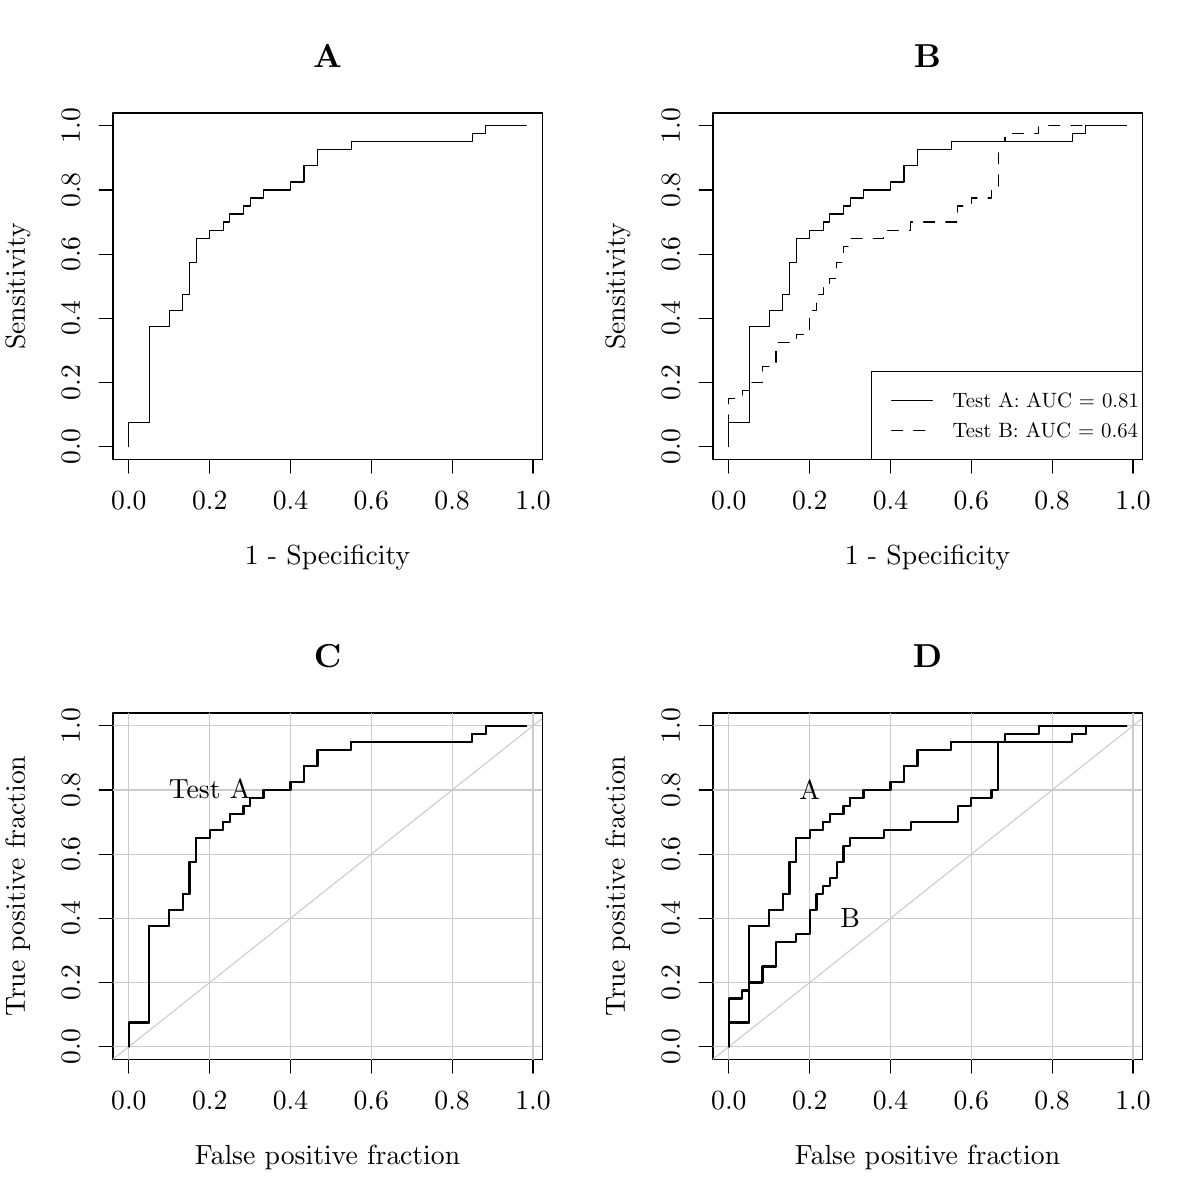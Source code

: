 % Created by tikzDevice version 0.8.1 on 2015-03-13 14:59:22
% !TEX encoding = UTF-8 Unicode
\documentclass[10pt]{article}

\nonstopmode

\usepackage{tikz}

\usepackage[active,tightpage,psfixbb]{preview}

\PreviewEnvironment{pgfpicture}

\setlength\PreviewBorder{0pt}
\begin{document}

\begin{tikzpicture}[x=1pt,y=1pt]
\definecolor{fillColor}{RGB}{255,255,255}
\path[use as bounding box,fill=fillColor,fill opacity=0.00] (0,0) rectangle (433.62,433.62);
\begin{scope}
\path[clip] ( 40.84,267.61) rectangle (195.89,392.78);
\definecolor{drawColor}{RGB}{0,0,0}

\path[draw=drawColor,line width= 0.4pt,line join=round,line cap=round] (190.15,388.15) --
	(187.72,388.15) --
	(187.72,388.15) --
	(185.28,388.15) --
	(185.28,388.15) --
	(182.85,388.15) --
	(182.85,388.15) --
	(180.42,388.15) --
	(180.42,388.15) --
	(177.98,388.15) --
	(177.98,388.15) --
	(175.55,388.15) --
	(175.55,388.15) --
	(175.55,388.15) --
	(175.55,385.25) --
	(173.12,385.25) --
	(173.12,385.25) --
	(170.68,385.25) --
	(170.68,385.25) --
	(170.68,385.25) --
	(170.68,382.35) --
	(168.25,382.35) --
	(168.25,382.35) --
	(165.82,382.35) --
	(165.82,382.35) --
	(163.38,382.35) --
	(163.38,382.35) --
	(160.95,382.35) --
	(160.95,382.35) --
	(158.52,382.35) --
	(158.52,382.35) --
	(156.08,382.35) --
	(156.08,382.35) --
	(153.65,382.35) --
	(153.65,382.35) --
	(151.22,382.35) --
	(151.22,382.35) --
	(148.78,382.35) --
	(148.78,382.35) --
	(146.35,382.35) --
	(146.35,382.35) --
	(143.92,382.35) --
	(143.92,382.35) --
	(141.48,382.35) --
	(141.48,382.35) --
	(139.05,382.35) --
	(139.05,382.35) --
	(136.62,382.35) --
	(136.62,382.35) --
	(134.18,382.35) --
	(134.18,382.35) --
	(131.75,382.35) --
	(131.75,382.35) --
	(129.32,382.35) --
	(129.32,382.35) --
	(126.88,382.35) --
	(126.88,382.35) --
	(126.88,382.35) --
	(126.88,379.45) --
	(124.45,379.45) --
	(124.45,379.45) --
	(122.02,379.45) --
	(122.02,379.45) --
	(119.58,379.45) --
	(119.58,379.45) --
	(117.15,379.45) --
	(117.15,379.45) --
	(114.71,379.45) --
	(114.71,379.45) --
	(114.71,379.45) --
	(114.71,376.56) --
	(114.71,376.56) --
	(114.71,373.66) --
	(112.28,373.66) --
	(112.28,373.66) --
	(109.85,373.66) --
	(109.85,373.66) --
	(109.85,373.66) --
	(109.85,370.76) --
	(109.85,370.76) --
	(109.85,367.86) --
	(107.41,367.86) --
	(107.41,367.86) --
	(104.98,367.86) --
	(104.98,367.86) --
	(104.98,367.86) --
	(104.98,364.97) --
	(102.55,364.97) --
	(102.55,364.97) --
	(100.11,364.97) --
	(100.11,364.97) --
	( 97.68,364.97) --
	( 97.68,364.97) --
	( 95.25,364.97) --
	( 95.25,364.97) --
	( 95.25,364.97) --
	( 95.25,362.07) --
	( 92.81,362.07) --
	( 92.81,362.07) --
	( 90.38,362.07) --
	( 90.38,362.07) --
	( 90.38,362.07) --
	( 90.38,359.17) --
	( 87.95,359.17) --
	( 87.95,359.17) --
	( 87.95,359.17) --
	( 87.95,356.27) --
	( 85.51,356.27) --
	( 85.51,356.27) --
	( 83.08,356.27) --
	( 83.08,356.27) --
	( 83.08,356.27) --
	( 83.08,353.38) --
	( 80.65,353.38) --
	( 80.65,353.38) --
	( 80.65,353.38) --
	( 80.65,350.48) --
	( 78.21,350.48) --
	( 78.21,350.48) --
	( 75.78,350.48) --
	( 75.78,350.48) --
	( 75.78,350.48) --
	( 75.78,347.58) --
	( 73.35,347.58) --
	( 73.35,347.58) --
	( 70.91,347.58) --
	( 70.91,347.58) --
	( 70.91,347.58) --
	( 70.91,344.68) --
	( 70.91,344.68) --
	( 70.91,341.79) --
	( 70.91,341.79) --
	( 70.91,338.89) --
	( 68.48,338.89) --
	( 68.48,338.89) --
	( 68.48,338.89) --
	( 68.48,335.99) --
	( 68.48,335.99) --
	( 68.48,333.09) --
	( 68.48,333.09) --
	( 68.48,330.19) --
	( 68.48,330.19) --
	( 68.48,327.30) --
	( 66.05,327.30) --
	( 66.05,327.30) --
	( 66.05,327.30) --
	( 66.05,324.40) --
	( 66.05,324.40) --
	( 66.05,321.50) --
	( 63.61,321.50) --
	( 63.61,321.50) --
	( 61.18,321.50) --
	( 61.18,321.50) --
	( 61.18,321.50) --
	( 61.18,318.60) --
	( 61.18,318.60) --
	( 61.18,315.71) --
	( 58.75,315.71) --
	( 58.75,315.71) --
	( 56.31,315.71) --
	( 56.31,315.71) --
	( 53.88,315.71) --
	( 53.88,315.71) --
	( 53.88,315.71) --
	( 53.88,312.81) --
	( 53.88,312.81) --
	( 53.88,309.91) --
	( 53.88,309.91) --
	( 53.88,307.01) --
	( 53.88,307.01) --
	( 53.88,304.12) --
	( 53.88,304.12) --
	( 53.88,301.22) --
	( 53.88,301.22) --
	( 53.88,298.32) --
	( 53.88,298.32) --
	( 53.88,295.42) --
	( 53.88,295.42) --
	( 53.88,292.53) --
	( 53.88,292.53) --
	( 53.88,289.63) --
	( 53.88,289.63) --
	( 53.88,286.73) --
	( 53.88,286.73) --
	( 53.88,283.83) --
	( 53.88,283.83) --
	( 53.88,280.94) --
	( 51.45,280.94) --
	( 51.45,280.94) --
	( 49.01,280.94) --
	( 49.01,280.94) --
	( 46.58,280.94) --
	( 46.58,280.94) --
	( 46.58,280.94) --
	( 46.58,278.04) --
	( 46.58,278.04) --
	( 46.58,275.14) --
	( 46.58,275.14) --
	( 46.58,272.24);
\end{scope}
\begin{scope}
\path[clip] (  0.00,  0.00) rectangle (433.62,433.62);
\definecolor{drawColor}{RGB}{0,0,0}

\path[draw=drawColor,line width= 0.4pt,line join=round,line cap=round] ( 46.58,267.61) -- (192.58,267.61);

\path[draw=drawColor,line width= 0.4pt,line join=round,line cap=round] ( 46.58,267.61) -- ( 46.58,262.63);

\path[draw=drawColor,line width= 0.4pt,line join=round,line cap=round] ( 75.78,267.61) -- ( 75.78,262.63);

\path[draw=drawColor,line width= 0.4pt,line join=round,line cap=round] (104.98,267.61) -- (104.98,262.63);

\path[draw=drawColor,line width= 0.4pt,line join=round,line cap=round] (134.18,267.61) -- (134.18,262.63);

\path[draw=drawColor,line width= 0.4pt,line join=round,line cap=round] (163.38,267.61) -- (163.38,262.63);

\path[draw=drawColor,line width= 0.4pt,line join=round,line cap=round] (192.58,267.61) -- (192.58,262.63);

\node[text=drawColor,anchor=base,inner sep=0pt, outer sep=0pt, scale=  1.00] at ( 46.58,249.68) {0.0};

\node[text=drawColor,anchor=base,inner sep=0pt, outer sep=0pt, scale=  1.00] at ( 75.78,249.68) {0.2};

\node[text=drawColor,anchor=base,inner sep=0pt, outer sep=0pt, scale=  1.00] at (104.98,249.68) {0.4};

\node[text=drawColor,anchor=base,inner sep=0pt, outer sep=0pt, scale=  1.00] at (134.18,249.68) {0.6};

\node[text=drawColor,anchor=base,inner sep=0pt, outer sep=0pt, scale=  1.00] at (163.38,249.68) {0.8};

\node[text=drawColor,anchor=base,inner sep=0pt, outer sep=0pt, scale=  1.00] at (192.58,249.68) {1.0};

\path[draw=drawColor,line width= 0.4pt,line join=round,line cap=round] ( 40.84,272.24) -- ( 40.84,388.15);

\path[draw=drawColor,line width= 0.4pt,line join=round,line cap=round] ( 40.84,272.24) -- ( 35.86,272.24);

\path[draw=drawColor,line width= 0.4pt,line join=round,line cap=round] ( 40.84,295.42) -- ( 35.86,295.42);

\path[draw=drawColor,line width= 0.4pt,line join=round,line cap=round] ( 40.84,318.60) -- ( 35.86,318.60);

\path[draw=drawColor,line width= 0.4pt,line join=round,line cap=round] ( 40.84,341.79) -- ( 35.86,341.79);

\path[draw=drawColor,line width= 0.4pt,line join=round,line cap=round] ( 40.84,364.97) -- ( 35.86,364.97);

\path[draw=drawColor,line width= 0.4pt,line join=round,line cap=round] ( 40.84,388.15) -- ( 35.86,388.15);

\node[text=drawColor,rotate= 90.00,anchor=base,inner sep=0pt, outer sep=0pt, scale=  1.00] at ( 28.88,272.24) {0.0};

\node[text=drawColor,rotate= 90.00,anchor=base,inner sep=0pt, outer sep=0pt, scale=  1.00] at ( 28.88,295.42) {0.2};

\node[text=drawColor,rotate= 90.00,anchor=base,inner sep=0pt, outer sep=0pt, scale=  1.00] at ( 28.88,318.60) {0.4};

\node[text=drawColor,rotate= 90.00,anchor=base,inner sep=0pt, outer sep=0pt, scale=  1.00] at ( 28.88,341.79) {0.6};

\node[text=drawColor,rotate= 90.00,anchor=base,inner sep=0pt, outer sep=0pt, scale=  1.00] at ( 28.88,364.97) {0.8};

\node[text=drawColor,rotate= 90.00,anchor=base,inner sep=0pt, outer sep=0pt, scale=  1.00] at ( 28.88,388.15) {1.0};

\path[draw=drawColor,line width= 0.4pt,line join=round,line cap=round] ( 40.84,267.61) --
	(195.89,267.61) --
	(195.89,392.78) --
	( 40.84,392.78) --
	( 40.84,267.61);
\end{scope}
\begin{scope}
\path[clip] (  0.00,216.81) rectangle (216.81,433.62);
\definecolor{drawColor}{RGB}{0,0,0}

\node[text=drawColor,anchor=base,inner sep=0pt, outer sep=0pt, scale=  1.20] at (118.36,409.08) {\bfseries A};

\node[text=drawColor,anchor=base,inner sep=0pt, outer sep=0pt, scale=  1.00] at (118.36,229.76) {1 - Specificity};

\node[text=drawColor,rotate= 90.00,anchor=base,inner sep=0pt, outer sep=0pt, scale=  1.00] at (  8.96,330.19) {Sensitivity};
\end{scope}
\begin{scope}
\path[clip] (257.65,267.61) rectangle (412.70,392.78);
\definecolor{drawColor}{RGB}{0,0,0}

\path[draw=drawColor,line width= 0.4pt,line join=round,line cap=round] (406.96,388.15) --
	(404.53,388.15) --
	(404.53,388.15) --
	(402.09,388.15) --
	(402.09,388.15) --
	(399.66,388.15) --
	(399.66,388.15) --
	(397.23,388.15) --
	(397.23,388.15) --
	(394.79,388.15) --
	(394.79,388.15) --
	(392.36,388.15) --
	(392.36,388.15) --
	(392.36,388.15) --
	(392.36,385.25) --
	(389.93,385.25) --
	(389.93,385.25) --
	(387.49,385.25) --
	(387.49,385.25) --
	(387.49,385.25) --
	(387.49,382.35) --
	(385.06,382.35) --
	(385.06,382.35) --
	(382.63,382.35) --
	(382.63,382.35) --
	(380.19,382.35) --
	(380.19,382.35) --
	(377.76,382.35) --
	(377.76,382.35) --
	(375.33,382.35) --
	(375.33,382.35) --
	(372.89,382.35) --
	(372.89,382.35) --
	(370.46,382.35) --
	(370.46,382.35) --
	(368.03,382.35) --
	(368.03,382.35) --
	(365.59,382.35) --
	(365.59,382.35) --
	(363.16,382.35) --
	(363.16,382.35) --
	(360.73,382.35) --
	(360.73,382.35) --
	(358.29,382.35) --
	(358.29,382.35) --
	(355.86,382.35) --
	(355.86,382.35) --
	(353.43,382.35) --
	(353.43,382.35) --
	(350.99,382.35) --
	(350.99,382.35) --
	(348.56,382.35) --
	(348.56,382.35) --
	(346.13,382.35) --
	(346.13,382.35) --
	(343.69,382.35) --
	(343.69,382.35) --
	(343.69,382.35) --
	(343.69,379.45) --
	(341.26,379.45) --
	(341.26,379.45) --
	(338.83,379.45) --
	(338.83,379.45) --
	(336.39,379.45) --
	(336.39,379.45) --
	(333.96,379.45) --
	(333.96,379.45) --
	(331.52,379.45) --
	(331.52,379.45) --
	(331.52,379.45) --
	(331.52,376.56) --
	(331.52,376.56) --
	(331.52,373.66) --
	(329.09,373.66) --
	(329.09,373.66) --
	(326.66,373.66) --
	(326.66,373.66) --
	(326.66,373.66) --
	(326.66,370.76) --
	(326.66,370.76) --
	(326.66,367.86) --
	(324.22,367.86) --
	(324.22,367.86) --
	(321.79,367.86) --
	(321.79,367.86) --
	(321.79,367.86) --
	(321.79,364.97) --
	(319.36,364.97) --
	(319.36,364.97) --
	(316.92,364.97) --
	(316.92,364.97) --
	(314.49,364.97) --
	(314.49,364.97) --
	(312.06,364.97) --
	(312.06,364.97) --
	(312.06,364.97) --
	(312.06,362.07) --
	(309.62,362.07) --
	(309.62,362.07) --
	(307.19,362.07) --
	(307.19,362.07) --
	(307.19,362.07) --
	(307.19,359.17) --
	(304.76,359.17) --
	(304.76,359.17) --
	(304.76,359.17) --
	(304.76,356.27) --
	(302.32,356.27) --
	(302.32,356.27) --
	(299.89,356.27) --
	(299.89,356.27) --
	(299.89,356.27) --
	(299.89,353.38) --
	(297.46,353.38) --
	(297.46,353.38) --
	(297.46,353.38) --
	(297.46,350.48) --
	(295.02,350.48) --
	(295.02,350.48) --
	(292.59,350.48) --
	(292.59,350.48) --
	(292.59,350.48) --
	(292.59,347.58) --
	(290.16,347.58) --
	(290.16,347.58) --
	(287.72,347.58) --
	(287.72,347.58) --
	(287.72,347.58) --
	(287.72,344.68) --
	(287.72,344.68) --
	(287.72,341.79) --
	(287.72,341.79) --
	(287.72,338.89) --
	(285.29,338.89) --
	(285.29,338.89) --
	(285.29,338.89) --
	(285.29,335.99) --
	(285.29,335.99) --
	(285.29,333.09) --
	(285.29,333.09) --
	(285.29,330.19) --
	(285.29,330.19) --
	(285.29,327.30) --
	(282.86,327.30) --
	(282.86,327.30) --
	(282.86,327.30) --
	(282.86,324.40) --
	(282.86,324.40) --
	(282.86,321.50) --
	(280.42,321.50) --
	(280.42,321.50) --
	(277.99,321.50) --
	(277.99,321.50) --
	(277.99,321.50) --
	(277.99,318.60) --
	(277.99,318.60) --
	(277.99,315.71) --
	(275.56,315.71) --
	(275.56,315.71) --
	(273.12,315.71) --
	(273.12,315.71) --
	(270.69,315.71) --
	(270.69,315.71) --
	(270.69,315.71) --
	(270.69,312.81) --
	(270.69,312.81) --
	(270.69,309.91) --
	(270.69,309.91) --
	(270.69,307.01) --
	(270.69,307.01) --
	(270.69,304.12) --
	(270.69,304.12) --
	(270.69,301.22) --
	(270.69,301.22) --
	(270.69,298.32) --
	(270.69,298.32) --
	(270.69,295.42) --
	(270.69,295.42) --
	(270.69,292.53) --
	(270.69,292.53) --
	(270.69,289.63) --
	(270.69,289.63) --
	(270.69,286.73) --
	(270.69,286.73) --
	(270.69,283.83) --
	(270.69,283.83) --
	(270.69,280.94) --
	(268.26,280.94) --
	(268.26,280.94) --
	(265.82,280.94) --
	(265.82,280.94) --
	(263.39,280.94) --
	(263.39,280.94) --
	(263.39,280.94) --
	(263.39,278.04) --
	(263.39,278.04) --
	(263.39,275.14) --
	(263.39,275.14) --
	(263.39,272.24);
\end{scope}
\begin{scope}
\path[clip] (  0.00,  0.00) rectangle (433.62,433.62);
\definecolor{drawColor}{RGB}{0,0,0}

\path[draw=drawColor,line width= 0.4pt,line join=round,line cap=round] (263.39,267.61) -- (409.39,267.61);

\path[draw=drawColor,line width= 0.4pt,line join=round,line cap=round] (263.39,267.61) -- (263.39,262.63);

\path[draw=drawColor,line width= 0.4pt,line join=round,line cap=round] (292.59,267.61) -- (292.59,262.63);

\path[draw=drawColor,line width= 0.4pt,line join=round,line cap=round] (321.79,267.61) -- (321.79,262.63);

\path[draw=drawColor,line width= 0.4pt,line join=round,line cap=round] (350.99,267.61) -- (350.99,262.63);

\path[draw=drawColor,line width= 0.4pt,line join=round,line cap=round] (380.19,267.61) -- (380.19,262.63);

\path[draw=drawColor,line width= 0.4pt,line join=round,line cap=round] (409.39,267.61) -- (409.39,262.63);

\node[text=drawColor,anchor=base,inner sep=0pt, outer sep=0pt, scale=  1.00] at (263.39,249.68) {0.0};

\node[text=drawColor,anchor=base,inner sep=0pt, outer sep=0pt, scale=  1.00] at (292.59,249.68) {0.2};

\node[text=drawColor,anchor=base,inner sep=0pt, outer sep=0pt, scale=  1.00] at (321.79,249.68) {0.4};

\node[text=drawColor,anchor=base,inner sep=0pt, outer sep=0pt, scale=  1.00] at (350.99,249.68) {0.6};

\node[text=drawColor,anchor=base,inner sep=0pt, outer sep=0pt, scale=  1.00] at (380.19,249.68) {0.8};

\node[text=drawColor,anchor=base,inner sep=0pt, outer sep=0pt, scale=  1.00] at (409.39,249.68) {1.0};

\path[draw=drawColor,line width= 0.4pt,line join=round,line cap=round] (257.65,272.24) -- (257.65,388.15);

\path[draw=drawColor,line width= 0.4pt,line join=round,line cap=round] (257.65,272.24) -- (252.67,272.24);

\path[draw=drawColor,line width= 0.4pt,line join=round,line cap=round] (257.65,295.42) -- (252.67,295.42);

\path[draw=drawColor,line width= 0.4pt,line join=round,line cap=round] (257.65,318.60) -- (252.67,318.60);

\path[draw=drawColor,line width= 0.4pt,line join=round,line cap=round] (257.65,341.79) -- (252.67,341.79);

\path[draw=drawColor,line width= 0.4pt,line join=round,line cap=round] (257.65,364.97) -- (252.67,364.97);

\path[draw=drawColor,line width= 0.4pt,line join=round,line cap=round] (257.65,388.15) -- (252.67,388.15);

\node[text=drawColor,rotate= 90.00,anchor=base,inner sep=0pt, outer sep=0pt, scale=  1.00] at (245.69,272.24) {0.0};

\node[text=drawColor,rotate= 90.00,anchor=base,inner sep=0pt, outer sep=0pt, scale=  1.00] at (245.69,295.42) {0.2};

\node[text=drawColor,rotate= 90.00,anchor=base,inner sep=0pt, outer sep=0pt, scale=  1.00] at (245.69,318.60) {0.4};

\node[text=drawColor,rotate= 90.00,anchor=base,inner sep=0pt, outer sep=0pt, scale=  1.00] at (245.69,341.79) {0.6};

\node[text=drawColor,rotate= 90.00,anchor=base,inner sep=0pt, outer sep=0pt, scale=  1.00] at (245.69,364.97) {0.8};

\node[text=drawColor,rotate= 90.00,anchor=base,inner sep=0pt, outer sep=0pt, scale=  1.00] at (245.69,388.15) {1.0};

\path[draw=drawColor,line width= 0.4pt,line join=round,line cap=round] (257.65,267.61) --
	(412.70,267.61) --
	(412.70,392.78) --
	(257.65,392.78) --
	(257.65,267.61);
\end{scope}
\begin{scope}
\path[clip] (216.81,216.81) rectangle (433.62,433.62);
\definecolor{drawColor}{RGB}{0,0,0}

\node[text=drawColor,anchor=base,inner sep=0pt, outer sep=0pt, scale=  1.20] at (335.17,409.08) {\bfseries B};

\node[text=drawColor,anchor=base,inner sep=0pt, outer sep=0pt, scale=  1.00] at (335.17,229.76) {1 - Specificity};

\node[text=drawColor,rotate= 90.00,anchor=base,inner sep=0pt, outer sep=0pt, scale=  1.00] at (225.77,330.19) {Sensitivity};
\end{scope}
\begin{scope}
\path[clip] (257.65,267.61) rectangle (412.70,392.78);
\definecolor{drawColor}{RGB}{0,0,0}

\path[draw=drawColor,line width= 0.4pt,dash pattern=on 4pt off 4pt ,line join=round,line cap=round] (406.96,388.15) --
	(404.53,388.15) --
	(404.53,388.15) --
	(402.09,388.15) --
	(402.09,388.15) --
	(399.66,388.15) --
	(399.66,388.15) --
	(397.23,388.15) --
	(397.23,388.15) --
	(394.79,388.15) --
	(394.79,388.15) --
	(392.36,388.15) --
	(392.36,388.15) --
	(389.93,388.15) --
	(389.93,388.15) --
	(387.49,388.15) --
	(387.49,388.15) --
	(385.06,388.15) --
	(385.06,388.15) --
	(382.63,388.15) --
	(382.63,388.15) --
	(380.19,388.15) --
	(380.19,388.15) --
	(377.76,388.15) --
	(377.76,388.15) --
	(375.33,388.15) --
	(375.33,388.15) --
	(375.33,388.15) --
	(375.33,385.25) --
	(372.89,385.25) --
	(372.89,385.25) --
	(370.46,385.25) --
	(370.46,385.25) --
	(368.03,385.25) --
	(368.03,385.25) --
	(365.59,385.25) --
	(365.59,385.25) --
	(363.16,385.25) --
	(363.16,385.25) --
	(363.16,385.25) --
	(363.16,382.35) --
	(360.73,382.35) --
	(360.73,382.35) --
	(360.73,382.35) --
	(360.73,379.45) --
	(360.73,379.45) --
	(360.73,376.56) --
	(360.73,376.56) --
	(360.73,373.66) --
	(360.73,373.66) --
	(360.73,370.76) --
	(360.73,370.76) --
	(360.73,367.86) --
	(360.73,367.86) --
	(360.73,364.97) --
	(358.29,364.97) --
	(358.29,364.97) --
	(358.29,364.97) --
	(358.29,362.07) --
	(355.86,362.07) --
	(355.86,362.07) --
	(353.43,362.07) --
	(353.43,362.07) --
	(350.99,362.07) --
	(350.99,362.07) --
	(350.99,362.07) --
	(350.99,359.17) --
	(348.56,359.17) --
	(348.56,359.17) --
	(346.13,359.17) --
	(346.13,359.17) --
	(346.13,359.17) --
	(346.13,356.27) --
	(346.13,356.27) --
	(346.13,353.38) --
	(343.69,353.38) --
	(343.69,353.38) --
	(341.26,353.38) --
	(341.26,353.38) --
	(338.83,353.38) --
	(338.83,353.38) --
	(336.39,353.38) --
	(336.39,353.38) --
	(333.96,353.38) --
	(333.96,353.38) --
	(331.52,353.38) --
	(331.52,353.38) --
	(329.09,353.38) --
	(329.09,353.38) --
	(329.09,353.38) --
	(329.09,350.48) --
	(326.66,350.48) --
	(326.66,350.48) --
	(324.22,350.48) --
	(324.22,350.48) --
	(321.79,350.48) --
	(321.79,350.48) --
	(319.36,350.48) --
	(319.36,350.48) --
	(319.36,350.48) --
	(319.36,347.58) --
	(316.92,347.58) --
	(316.92,347.58) --
	(314.49,347.58) --
	(314.49,347.58) --
	(312.06,347.58) --
	(312.06,347.58) --
	(309.62,347.58) --
	(309.62,347.58) --
	(307.19,347.58) --
	(307.19,347.58) --
	(307.19,347.58) --
	(307.19,344.68) --
	(304.76,344.68) --
	(304.76,344.68) --
	(304.76,344.68) --
	(304.76,341.79) --
	(304.76,341.79) --
	(304.76,338.89) --
	(302.32,338.89) --
	(302.32,338.89) --
	(302.32,338.89) --
	(302.32,335.99) --
	(302.32,335.99) --
	(302.32,333.09) --
	(299.89,333.09) --
	(299.89,333.09) --
	(299.89,333.09) --
	(299.89,330.19) --
	(297.46,330.19) --
	(297.46,330.19) --
	(297.46,330.19) --
	(297.46,327.30) --
	(295.02,327.30) --
	(295.02,327.30) --
	(295.02,327.30) --
	(295.02,324.40) --
	(295.02,324.40) --
	(295.02,321.50) --
	(292.59,321.50) --
	(292.59,321.50) --
	(292.59,321.50) --
	(292.59,318.60) --
	(292.59,318.60) --
	(292.59,315.71) --
	(292.59,315.71) --
	(292.59,312.81) --
	(290.16,312.81) --
	(290.16,312.81) --
	(287.72,312.81) --
	(287.72,312.81) --
	(287.72,312.81) --
	(287.72,309.91) --
	(285.29,309.91) --
	(285.29,309.91) --
	(282.86,309.91) --
	(282.86,309.91) --
	(280.42,309.91) --
	(280.42,309.91) --
	(280.42,309.91) --
	(280.42,307.01) --
	(280.42,307.01) --
	(280.42,304.12) --
	(280.42,304.12) --
	(280.42,301.22) --
	(277.99,301.22) --
	(277.99,301.22) --
	(275.56,301.22) --
	(275.56,301.22) --
	(275.56,301.22) --
	(275.56,298.32) --
	(275.56,298.32) --
	(275.56,295.42) --
	(273.12,295.42) --
	(273.12,295.42) --
	(270.69,295.42) --
	(270.69,295.42) --
	(270.69,295.42) --
	(270.69,292.53) --
	(268.26,292.53) --
	(268.26,292.53) --
	(268.26,292.53) --
	(268.26,289.63) --
	(265.82,289.63) --
	(265.82,289.63) --
	(263.39,289.63) --
	(263.39,289.63) --
	(263.39,289.63) --
	(263.39,286.73) --
	(263.39,286.73) --
	(263.39,283.83) --
	(263.39,283.83) --
	(263.39,280.94) --
	(263.39,280.94) --
	(263.39,278.04) --
	(263.39,278.04) --
	(263.39,275.14) --
	(263.39,275.14) --
	(263.39,272.24);

\path[draw=drawColor,line width= 0.4pt,line join=round,line cap=round] (314.83,299.35) rectangle (412.70,267.61);

\path[draw=drawColor,line width= 0.4pt,line join=round,line cap=round] (322.18,288.77) -- (336.87,288.77);

\path[draw=drawColor,line width= 0.4pt,dash pattern=on 4pt off 4pt ,line join=round,line cap=round] (322.18,278.19) -- (336.87,278.19);

\node[text=drawColor,anchor=base west,inner sep=0pt, outer sep=0pt, scale=  0.75] at (344.22,286.20) {Test A: AUC = 0.81};

\node[text=drawColor,anchor=base west,inner sep=0pt, outer sep=0pt, scale=  0.75] at (344.22,275.62) {Test B: AUC = 0.64};
\end{scope}
\begin{scope}
\path[clip] ( 40.84, 50.80) rectangle (195.89,175.97);
\definecolor{drawColor}{RGB}{0,0,0}

\path[draw=drawColor,line width= 0.8pt,line join=round,line cap=round] (190.15,171.34) --
	(187.72,171.34) --
	(187.72,171.34) --
	(185.28,171.34) --
	(185.28,171.34) --
	(182.85,171.34) --
	(182.85,171.34) --
	(180.42,171.34) --
	(180.42,171.34) --
	(177.98,171.34) --
	(177.98,171.34) --
	(175.55,171.34) --
	(175.55,171.34) --
	(175.55,171.34) --
	(175.55,168.44) --
	(173.12,168.44) --
	(173.12,168.44) --
	(170.68,168.44) --
	(170.68,168.44) --
	(170.68,168.44) --
	(170.68,165.54) --
	(168.25,165.54) --
	(168.25,165.54) --
	(165.82,165.54) --
	(165.82,165.54) --
	(163.38,165.54) --
	(163.38,165.54) --
	(160.95,165.54) --
	(160.95,165.54) --
	(158.52,165.54) --
	(158.52,165.54) --
	(156.08,165.54) --
	(156.08,165.54) --
	(153.65,165.54) --
	(153.65,165.54) --
	(151.22,165.54) --
	(151.22,165.54) --
	(148.78,165.54) --
	(148.78,165.54) --
	(146.35,165.54) --
	(146.35,165.54) --
	(143.92,165.54) --
	(143.92,165.54) --
	(141.48,165.54) --
	(141.48,165.54) --
	(139.05,165.54) --
	(139.05,165.54) --
	(136.62,165.54) --
	(136.62,165.54) --
	(134.18,165.54) --
	(134.18,165.54) --
	(131.75,165.54) --
	(131.75,165.54) --
	(129.32,165.54) --
	(129.32,165.54) --
	(126.88,165.54) --
	(126.88,165.54) --
	(126.88,165.54) --
	(126.88,162.64) --
	(124.45,162.64) --
	(124.45,162.64) --
	(122.02,162.64) --
	(122.02,162.64) --
	(119.58,162.64) --
	(119.58,162.64) --
	(117.15,162.64) --
	(117.15,162.64) --
	(114.71,162.64) --
	(114.71,162.64) --
	(114.71,162.64) --
	(114.71,159.75) --
	(114.71,159.75) --
	(114.71,156.85) --
	(112.28,156.85) --
	(112.28,156.85) --
	(109.85,156.85) --
	(109.85,156.85) --
	(109.85,156.85) --
	(109.85,153.95) --
	(109.85,153.95) --
	(109.85,151.05) --
	(107.41,151.05) --
	(107.41,151.05) --
	(104.98,151.05) --
	(104.98,151.05) --
	(104.98,151.05) --
	(104.98,148.16) --
	(102.55,148.16) --
	(102.55,148.16) --
	(100.11,148.16) --
	(100.11,148.16) --
	( 97.68,148.16) --
	( 97.68,148.16) --
	( 95.25,148.16) --
	( 95.25,148.16) --
	( 95.25,148.16) --
	( 95.25,145.26) --
	( 92.81,145.26) --
	( 92.81,145.26) --
	( 90.38,145.26) --
	( 90.38,145.26) --
	( 90.38,145.26) --
	( 90.38,142.36) --
	( 87.95,142.36) --
	( 87.95,142.36) --
	( 87.95,142.36) --
	( 87.95,139.46) --
	( 85.51,139.46) --
	( 85.51,139.46) --
	( 83.08,139.46) --
	( 83.08,139.46) --
	( 83.08,139.46) --
	( 83.08,136.57) --
	( 80.65,136.57) --
	( 80.65,136.57) --
	( 80.65,136.57) --
	( 80.65,133.67) --
	( 78.21,133.67) --
	( 78.21,133.67) --
	( 75.78,133.67) --
	( 75.78,133.67) --
	( 75.78,133.67) --
	( 75.78,130.77) --
	( 73.35,130.77) --
	( 73.35,130.77) --
	( 70.91,130.77) --
	( 70.91,130.77) --
	( 70.91,130.77) --
	( 70.91,127.87) --
	( 70.91,127.87) --
	( 70.91,124.98) --
	( 70.91,124.98) --
	( 70.91,122.08) --
	( 68.48,122.08) --
	( 68.48,122.08) --
	( 68.48,122.08) --
	( 68.48,119.18) --
	( 68.48,119.18) --
	( 68.48,116.28) --
	( 68.48,116.28) --
	( 68.48,113.38) --
	( 68.48,113.38) --
	( 68.48,110.49) --
	( 66.05,110.49) --
	( 66.05,110.49) --
	( 66.05,110.49) --
	( 66.05,107.59) --
	( 66.05,107.59) --
	( 66.05,104.69) --
	( 63.61,104.69) --
	( 63.61,104.69) --
	( 61.18,104.69) --
	( 61.18,104.69) --
	( 61.18,104.69) --
	( 61.18,101.79) --
	( 61.18,101.79) --
	( 61.18, 98.90) --
	( 58.75, 98.90) --
	( 58.75, 98.90) --
	( 56.31, 98.90) --
	( 56.31, 98.90) --
	( 53.88, 98.90) --
	( 53.88, 98.90) --
	( 53.88, 98.90) --
	( 53.88, 96.00) --
	( 53.88, 96.00) --
	( 53.88, 93.10) --
	( 53.88, 93.10) --
	( 53.88, 90.20) --
	( 53.88, 90.20) --
	( 53.88, 87.31) --
	( 53.88, 87.31) --
	( 53.88, 84.41) --
	( 53.88, 84.41) --
	( 53.88, 81.51) --
	( 53.88, 81.51) --
	( 53.88, 78.61) --
	( 53.88, 78.61) --
	( 53.88, 75.72) --
	( 53.88, 75.72) --
	( 53.88, 72.82) --
	( 53.88, 72.82) --
	( 53.88, 69.92) --
	( 53.88, 69.92) --
	( 53.88, 67.02) --
	( 53.88, 67.02) --
	( 53.88, 64.13) --
	( 51.45, 64.13) --
	( 51.45, 64.13) --
	( 49.01, 64.13) --
	( 49.01, 64.13) --
	( 46.58, 64.13) --
	( 46.58, 64.13) --
	( 46.58, 64.13) --
	( 46.58, 61.23) --
	( 46.58, 61.23) --
	( 46.58, 58.33) --
	( 46.58, 58.33) --
	( 46.58, 55.43);
\end{scope}
\begin{scope}
\path[clip] (  0.00,  0.00) rectangle (433.62,433.62);
\definecolor{drawColor}{RGB}{0,0,0}

\path[draw=drawColor,line width= 0.4pt,line join=round,line cap=round] ( 46.58, 50.80) -- (192.58, 50.80);

\path[draw=drawColor,line width= 0.4pt,line join=round,line cap=round] ( 46.58, 50.80) -- ( 46.58, 45.82);

\path[draw=drawColor,line width= 0.4pt,line join=round,line cap=round] ( 75.78, 50.80) -- ( 75.78, 45.82);

\path[draw=drawColor,line width= 0.4pt,line join=round,line cap=round] (104.98, 50.80) -- (104.98, 45.82);

\path[draw=drawColor,line width= 0.4pt,line join=round,line cap=round] (134.18, 50.80) -- (134.18, 45.82);

\path[draw=drawColor,line width= 0.4pt,line join=round,line cap=round] (163.38, 50.80) -- (163.38, 45.82);

\path[draw=drawColor,line width= 0.4pt,line join=round,line cap=round] (192.58, 50.80) -- (192.58, 45.82);

\node[text=drawColor,anchor=base,inner sep=0pt, outer sep=0pt, scale=  1.00] at ( 46.58, 32.87) {0.0};

\node[text=drawColor,anchor=base,inner sep=0pt, outer sep=0pt, scale=  1.00] at ( 75.78, 32.87) {0.2};

\node[text=drawColor,anchor=base,inner sep=0pt, outer sep=0pt, scale=  1.00] at (104.98, 32.87) {0.4};

\node[text=drawColor,anchor=base,inner sep=0pt, outer sep=0pt, scale=  1.00] at (134.18, 32.87) {0.6};

\node[text=drawColor,anchor=base,inner sep=0pt, outer sep=0pt, scale=  1.00] at (163.38, 32.87) {0.8};

\node[text=drawColor,anchor=base,inner sep=0pt, outer sep=0pt, scale=  1.00] at (192.58, 32.87) {1.0};

\path[draw=drawColor,line width= 0.4pt,line join=round,line cap=round] ( 40.84, 55.43) -- ( 40.84,171.34);

\path[draw=drawColor,line width= 0.4pt,line join=round,line cap=round] ( 40.84, 55.43) -- ( 35.86, 55.43);

\path[draw=drawColor,line width= 0.4pt,line join=round,line cap=round] ( 40.84, 78.61) -- ( 35.86, 78.61);

\path[draw=drawColor,line width= 0.4pt,line join=round,line cap=round] ( 40.84,101.79) -- ( 35.86,101.79);

\path[draw=drawColor,line width= 0.4pt,line join=round,line cap=round] ( 40.84,124.98) -- ( 35.86,124.98);

\path[draw=drawColor,line width= 0.4pt,line join=round,line cap=round] ( 40.84,148.16) -- ( 35.86,148.16);

\path[draw=drawColor,line width= 0.4pt,line join=round,line cap=round] ( 40.84,171.34) -- ( 35.86,171.34);

\node[text=drawColor,rotate= 90.00,anchor=base,inner sep=0pt, outer sep=0pt, scale=  1.00] at ( 28.88, 55.43) {0.0};

\node[text=drawColor,rotate= 90.00,anchor=base,inner sep=0pt, outer sep=0pt, scale=  1.00] at ( 28.88, 78.61) {0.2};

\node[text=drawColor,rotate= 90.00,anchor=base,inner sep=0pt, outer sep=0pt, scale=  1.00] at ( 28.88,101.79) {0.4};

\node[text=drawColor,rotate= 90.00,anchor=base,inner sep=0pt, outer sep=0pt, scale=  1.00] at ( 28.88,124.98) {0.6};

\node[text=drawColor,rotate= 90.00,anchor=base,inner sep=0pt, outer sep=0pt, scale=  1.00] at ( 28.88,148.16) {0.8};

\node[text=drawColor,rotate= 90.00,anchor=base,inner sep=0pt, outer sep=0pt, scale=  1.00] at ( 28.88,171.34) {1.0};

\path[draw=drawColor,line width= 0.4pt,line join=round,line cap=round] ( 40.84, 50.80) --
	(195.89, 50.80) --
	(195.89,175.97) --
	( 40.84,175.97) --
	( 40.84, 50.80);
\end{scope}
\begin{scope}
\path[clip] (  0.00,  0.00) rectangle (216.81,216.81);
\definecolor{drawColor}{RGB}{0,0,0}

\node[text=drawColor,anchor=base,inner sep=0pt, outer sep=0pt, scale=  1.20] at (118.36,192.27) {\bfseries C};

\node[text=drawColor,anchor=base,inner sep=0pt, outer sep=0pt, scale=  1.00] at (118.36, 12.95) {False positive fraction};

\node[text=drawColor,rotate= 90.00,anchor=base,inner sep=0pt, outer sep=0pt, scale=  1.00] at (  8.96,113.38) {True positive fraction};
\end{scope}
\begin{scope}
\path[clip] ( 40.84, 50.80) rectangle (195.89,175.97);
\definecolor{drawColor}{gray}{0.80}

\path[draw=drawColor,line width= 0.4pt,line join=round,line cap=round] ( 46.58, 50.80) -- ( 46.58,175.97);

\path[draw=drawColor,line width= 0.4pt,line join=round,line cap=round] ( 75.78, 50.80) -- ( 75.78,175.97);

\path[draw=drawColor,line width= 0.4pt,line join=round,line cap=round] (104.98, 50.80) -- (104.98,175.97);

\path[draw=drawColor,line width= 0.4pt,line join=round,line cap=round] (134.18, 50.80) -- (134.18,175.97);

\path[draw=drawColor,line width= 0.4pt,line join=round,line cap=round] (163.38, 50.80) -- (163.38,175.97);

\path[draw=drawColor,line width= 0.4pt,line join=round,line cap=round] (192.58, 50.80) -- (192.58,175.97);

\path[draw=drawColor,line width= 0.4pt,line join=round,line cap=round] ( 40.84, 55.43) -- (195.89, 55.43);

\path[draw=drawColor,line width= 0.4pt,line join=round,line cap=round] ( 40.84, 78.61) -- (195.89, 78.61);

\path[draw=drawColor,line width= 0.4pt,line join=round,line cap=round] ( 40.84,101.79) -- (195.89,101.79);

\path[draw=drawColor,line width= 0.4pt,line join=round,line cap=round] ( 40.84,124.98) -- (195.89,124.98);

\path[draw=drawColor,line width= 0.4pt,line join=round,line cap=round] ( 40.84,148.16) -- (195.89,148.16);

\path[draw=drawColor,line width= 0.4pt,line join=round,line cap=round] ( 40.84,171.34) -- (195.89,171.34);

\path[draw=drawColor,line width= 0.4pt,line join=round,line cap=round] ( 40.84, 50.87) -- (195.89,173.96);
\definecolor{drawColor}{RGB}{0,0,0}

\path[draw=drawColor,line width= 0.8pt,line join=round,line cap=round] (190.15,171.34) --
	(187.72,171.34) --
	(187.72,171.34) --
	(185.28,171.34) --
	(185.28,171.34) --
	(182.85,171.34) --
	(182.85,171.34) --
	(180.42,171.34) --
	(180.42,171.34) --
	(177.98,171.34) --
	(177.98,171.34) --
	(175.55,171.34) --
	(175.55,171.34) --
	(175.55,171.34) --
	(175.55,168.44) --
	(173.12,168.44) --
	(173.12,168.44) --
	(170.68,168.44) --
	(170.68,168.44) --
	(170.68,168.44) --
	(170.68,165.54) --
	(168.25,165.54) --
	(168.25,165.54) --
	(165.82,165.54) --
	(165.82,165.54) --
	(163.38,165.54) --
	(163.38,165.54) --
	(160.95,165.54) --
	(160.95,165.54) --
	(158.52,165.54) --
	(158.52,165.54) --
	(156.08,165.54) --
	(156.08,165.54) --
	(153.65,165.54) --
	(153.65,165.54) --
	(151.22,165.54) --
	(151.22,165.54) --
	(148.78,165.54) --
	(148.78,165.54) --
	(146.35,165.54) --
	(146.35,165.54) --
	(143.92,165.54) --
	(143.92,165.54) --
	(141.48,165.54) --
	(141.48,165.54) --
	(139.05,165.54) --
	(139.05,165.54) --
	(136.62,165.54) --
	(136.62,165.54) --
	(134.18,165.54) --
	(134.18,165.54) --
	(131.75,165.54) --
	(131.75,165.54) --
	(129.32,165.54) --
	(129.32,165.54) --
	(126.88,165.54) --
	(126.88,165.54) --
	(126.88,165.54) --
	(126.88,162.64) --
	(124.45,162.64) --
	(124.45,162.64) --
	(122.02,162.64) --
	(122.02,162.64) --
	(119.58,162.64) --
	(119.58,162.64) --
	(117.15,162.64) --
	(117.15,162.64) --
	(114.71,162.64) --
	(114.71,162.64) --
	(114.71,162.64) --
	(114.71,159.75) --
	(114.71,159.75) --
	(114.71,156.85) --
	(112.28,156.85) --
	(112.28,156.85) --
	(109.85,156.85) --
	(109.85,156.85) --
	(109.85,156.85) --
	(109.85,153.95) --
	(109.85,153.95) --
	(109.85,151.05) --
	(107.41,151.05) --
	(107.41,151.05) --
	(104.98,151.05) --
	(104.98,151.05) --
	(104.98,151.05) --
	(104.98,148.16) --
	(102.55,148.16) --
	(102.55,148.16) --
	(100.11,148.16) --
	(100.11,148.16) --
	( 97.68,148.16) --
	( 97.68,148.16) --
	( 95.25,148.16) --
	( 95.25,148.16) --
	( 95.25,148.16) --
	( 95.25,145.26) --
	( 92.81,145.26) --
	( 92.81,145.26) --
	( 90.38,145.26) --
	( 90.38,145.26) --
	( 90.38,145.26) --
	( 90.38,142.36) --
	( 87.95,142.36) --
	( 87.95,142.36) --
	( 87.95,142.36) --
	( 87.95,139.46) --
	( 85.51,139.46) --
	( 85.51,139.46) --
	( 83.08,139.46) --
	( 83.08,139.46) --
	( 83.08,139.46) --
	( 83.08,136.57) --
	( 80.65,136.57) --
	( 80.65,136.57) --
	( 80.65,136.57) --
	( 80.65,133.67) --
	( 78.21,133.67) --
	( 78.21,133.67) --
	( 75.78,133.67) --
	( 75.78,133.67) --
	( 75.78,133.67) --
	( 75.78,130.77) --
	( 73.35,130.77) --
	( 73.35,130.77) --
	( 70.91,130.77) --
	( 70.91,130.77) --
	( 70.91,130.77) --
	( 70.91,127.87) --
	( 70.91,127.87) --
	( 70.91,124.98) --
	( 70.91,124.98) --
	( 70.91,122.08) --
	( 68.48,122.08) --
	( 68.48,122.08) --
	( 68.48,122.08) --
	( 68.48,119.18) --
	( 68.48,119.18) --
	( 68.48,116.28) --
	( 68.48,116.28) --
	( 68.48,113.38) --
	( 68.48,113.38) --
	( 68.48,110.49) --
	( 66.05,110.49) --
	( 66.05,110.49) --
	( 66.05,110.49) --
	( 66.05,107.59) --
	( 66.05,107.59) --
	( 66.05,104.69) --
	( 63.61,104.69) --
	( 63.61,104.69) --
	( 61.18,104.69) --
	( 61.18,104.69) --
	( 61.18,104.69) --
	( 61.18,101.79) --
	( 61.18,101.79) --
	( 61.18, 98.90) --
	( 58.75, 98.90) --
	( 58.75, 98.90) --
	( 56.31, 98.90) --
	( 56.31, 98.90) --
	( 53.88, 98.90) --
	( 53.88, 98.90) --
	( 53.88, 98.90) --
	( 53.88, 96.00) --
	( 53.88, 96.00) --
	( 53.88, 93.10) --
	( 53.88, 93.10) --
	( 53.88, 90.20) --
	( 53.88, 90.20) --
	( 53.88, 87.31) --
	( 53.88, 87.31) --
	( 53.88, 84.41) --
	( 53.88, 84.41) --
	( 53.88, 81.51) --
	( 53.88, 81.51) --
	( 53.88, 78.61) --
	( 53.88, 78.61) --
	( 53.88, 75.72) --
	( 53.88, 75.72) --
	( 53.88, 72.82) --
	( 53.88, 72.82) --
	( 53.88, 69.92) --
	( 53.88, 69.92) --
	( 53.88, 67.02) --
	( 53.88, 67.02) --
	( 53.88, 64.13) --
	( 51.45, 64.13) --
	( 51.45, 64.13) --
	( 49.01, 64.13) --
	( 49.01, 64.13) --
	( 46.58, 64.13) --
	( 46.58, 64.13) --
	( 46.58, 64.13) --
	( 46.58, 61.23) --
	( 46.58, 61.23) --
	( 46.58, 58.33) --
	( 46.58, 58.33) --
	( 46.58, 55.43);

\node[text=drawColor,anchor=base,inner sep=0pt, outer sep=0pt, scale=  1.00] at ( 75.78,145.21) {Test A};
\end{scope}
\begin{scope}
\path[clip] (257.65, 50.80) rectangle (412.70,175.97);
\definecolor{drawColor}{RGB}{0,0,0}

\path[draw=drawColor,line width= 0.8pt,line join=round,line cap=round] (406.96,171.34) --
	(404.53,171.34) --
	(404.53,171.34) --
	(402.09,171.34) --
	(402.09,171.34) --
	(399.66,171.34) --
	(399.66,171.34) --
	(397.23,171.34) --
	(397.23,171.34) --
	(394.79,171.34) --
	(394.79,171.34) --
	(392.36,171.34) --
	(392.36,171.34) --
	(392.36,171.34) --
	(392.36,168.44) --
	(389.93,168.44) --
	(389.93,168.44) --
	(387.49,168.44) --
	(387.49,168.44) --
	(387.49,168.44) --
	(387.49,165.54) --
	(385.06,165.54) --
	(385.06,165.54) --
	(382.63,165.54) --
	(382.63,165.54) --
	(380.19,165.54) --
	(380.19,165.54) --
	(377.76,165.54) --
	(377.76,165.54) --
	(375.33,165.54) --
	(375.33,165.54) --
	(372.89,165.54) --
	(372.89,165.54) --
	(370.46,165.54) --
	(370.46,165.54) --
	(368.03,165.54) --
	(368.03,165.54) --
	(365.59,165.54) --
	(365.59,165.54) --
	(363.16,165.54) --
	(363.16,165.54) --
	(360.73,165.54) --
	(360.73,165.54) --
	(358.29,165.54) --
	(358.29,165.54) --
	(355.86,165.54) --
	(355.86,165.54) --
	(353.43,165.54) --
	(353.43,165.54) --
	(350.99,165.54) --
	(350.99,165.54) --
	(348.56,165.54) --
	(348.56,165.54) --
	(346.13,165.54) --
	(346.13,165.54) --
	(343.69,165.54) --
	(343.69,165.54) --
	(343.69,165.54) --
	(343.69,162.64) --
	(341.26,162.64) --
	(341.26,162.64) --
	(338.83,162.64) --
	(338.83,162.64) --
	(336.39,162.64) --
	(336.39,162.64) --
	(333.96,162.64) --
	(333.96,162.64) --
	(331.52,162.64) --
	(331.52,162.64) --
	(331.52,162.64) --
	(331.52,159.75) --
	(331.52,159.75) --
	(331.52,156.85) --
	(329.09,156.85) --
	(329.09,156.85) --
	(326.66,156.85) --
	(326.66,156.85) --
	(326.66,156.85) --
	(326.66,153.95) --
	(326.66,153.95) --
	(326.66,151.05) --
	(324.22,151.05) --
	(324.22,151.05) --
	(321.79,151.05) --
	(321.79,151.05) --
	(321.79,151.05) --
	(321.79,148.16) --
	(319.36,148.16) --
	(319.36,148.16) --
	(316.92,148.16) --
	(316.92,148.16) --
	(314.49,148.16) --
	(314.49,148.16) --
	(312.06,148.16) --
	(312.06,148.16) --
	(312.06,148.16) --
	(312.06,145.26) --
	(309.62,145.26) --
	(309.62,145.26) --
	(307.19,145.26) --
	(307.19,145.26) --
	(307.19,145.26) --
	(307.19,142.36) --
	(304.76,142.36) --
	(304.76,142.36) --
	(304.76,142.36) --
	(304.76,139.46) --
	(302.32,139.46) --
	(302.32,139.46) --
	(299.89,139.46) --
	(299.89,139.46) --
	(299.89,139.46) --
	(299.89,136.57) --
	(297.46,136.57) --
	(297.46,136.57) --
	(297.46,136.57) --
	(297.46,133.67) --
	(295.02,133.67) --
	(295.02,133.67) --
	(292.59,133.67) --
	(292.59,133.67) --
	(292.59,133.67) --
	(292.59,130.77) --
	(290.16,130.77) --
	(290.16,130.77) --
	(287.72,130.77) --
	(287.72,130.77) --
	(287.72,130.77) --
	(287.72,127.87) --
	(287.72,127.87) --
	(287.72,124.98) --
	(287.72,124.98) --
	(287.72,122.08) --
	(285.29,122.08) --
	(285.29,122.08) --
	(285.29,122.08) --
	(285.29,119.18) --
	(285.29,119.18) --
	(285.29,116.28) --
	(285.29,116.28) --
	(285.29,113.38) --
	(285.29,113.38) --
	(285.29,110.49) --
	(282.86,110.49) --
	(282.86,110.49) --
	(282.86,110.49) --
	(282.86,107.59) --
	(282.86,107.59) --
	(282.86,104.69) --
	(280.42,104.69) --
	(280.42,104.69) --
	(277.99,104.69) --
	(277.99,104.69) --
	(277.99,104.69) --
	(277.99,101.79) --
	(277.99,101.79) --
	(277.99, 98.90) --
	(275.56, 98.90) --
	(275.56, 98.90) --
	(273.12, 98.90) --
	(273.12, 98.90) --
	(270.69, 98.90) --
	(270.69, 98.90) --
	(270.69, 98.90) --
	(270.69, 96.00) --
	(270.69, 96.00) --
	(270.69, 93.10) --
	(270.69, 93.10) --
	(270.69, 90.20) --
	(270.69, 90.20) --
	(270.69, 87.31) --
	(270.69, 87.31) --
	(270.69, 84.41) --
	(270.69, 84.41) --
	(270.69, 81.51) --
	(270.69, 81.51) --
	(270.69, 78.61) --
	(270.69, 78.61) --
	(270.69, 75.72) --
	(270.69, 75.72) --
	(270.69, 72.82) --
	(270.69, 72.82) --
	(270.69, 69.92) --
	(270.69, 69.92) --
	(270.69, 67.02) --
	(270.69, 67.02) --
	(270.69, 64.13) --
	(268.26, 64.13) --
	(268.26, 64.13) --
	(265.82, 64.13) --
	(265.82, 64.13) --
	(263.39, 64.13) --
	(263.39, 64.13) --
	(263.39, 64.13) --
	(263.39, 61.23) --
	(263.39, 61.23) --
	(263.39, 58.33) --
	(263.39, 58.33) --
	(263.39, 55.43);
\end{scope}
\begin{scope}
\path[clip] (  0.00,  0.00) rectangle (433.62,433.62);
\definecolor{drawColor}{RGB}{0,0,0}

\path[draw=drawColor,line width= 0.4pt,line join=round,line cap=round] (263.39, 50.80) -- (409.39, 50.80);

\path[draw=drawColor,line width= 0.4pt,line join=round,line cap=round] (263.39, 50.80) -- (263.39, 45.82);

\path[draw=drawColor,line width= 0.4pt,line join=round,line cap=round] (292.59, 50.80) -- (292.59, 45.82);

\path[draw=drawColor,line width= 0.4pt,line join=round,line cap=round] (321.79, 50.80) -- (321.79, 45.82);

\path[draw=drawColor,line width= 0.4pt,line join=round,line cap=round] (350.99, 50.80) -- (350.99, 45.82);

\path[draw=drawColor,line width= 0.4pt,line join=round,line cap=round] (380.19, 50.80) -- (380.19, 45.82);

\path[draw=drawColor,line width= 0.4pt,line join=round,line cap=round] (409.39, 50.80) -- (409.39, 45.82);

\node[text=drawColor,anchor=base,inner sep=0pt, outer sep=0pt, scale=  1.00] at (263.39, 32.87) {0.0};

\node[text=drawColor,anchor=base,inner sep=0pt, outer sep=0pt, scale=  1.00] at (292.59, 32.87) {0.2};

\node[text=drawColor,anchor=base,inner sep=0pt, outer sep=0pt, scale=  1.00] at (321.79, 32.87) {0.4};

\node[text=drawColor,anchor=base,inner sep=0pt, outer sep=0pt, scale=  1.00] at (350.99, 32.87) {0.6};

\node[text=drawColor,anchor=base,inner sep=0pt, outer sep=0pt, scale=  1.00] at (380.19, 32.87) {0.8};

\node[text=drawColor,anchor=base,inner sep=0pt, outer sep=0pt, scale=  1.00] at (409.39, 32.87) {1.0};

\path[draw=drawColor,line width= 0.4pt,line join=round,line cap=round] (257.65, 55.43) -- (257.65,171.34);

\path[draw=drawColor,line width= 0.4pt,line join=round,line cap=round] (257.65, 55.43) -- (252.67, 55.43);

\path[draw=drawColor,line width= 0.4pt,line join=round,line cap=round] (257.65, 78.61) -- (252.67, 78.61);

\path[draw=drawColor,line width= 0.4pt,line join=round,line cap=round] (257.65,101.79) -- (252.67,101.79);

\path[draw=drawColor,line width= 0.4pt,line join=round,line cap=round] (257.65,124.98) -- (252.67,124.98);

\path[draw=drawColor,line width= 0.4pt,line join=round,line cap=round] (257.65,148.16) -- (252.67,148.16);

\path[draw=drawColor,line width= 0.4pt,line join=round,line cap=round] (257.65,171.34) -- (252.67,171.34);

\node[text=drawColor,rotate= 90.00,anchor=base,inner sep=0pt, outer sep=0pt, scale=  1.00] at (245.69, 55.43) {0.0};

\node[text=drawColor,rotate= 90.00,anchor=base,inner sep=0pt, outer sep=0pt, scale=  1.00] at (245.69, 78.61) {0.2};

\node[text=drawColor,rotate= 90.00,anchor=base,inner sep=0pt, outer sep=0pt, scale=  1.00] at (245.69,101.79) {0.4};

\node[text=drawColor,rotate= 90.00,anchor=base,inner sep=0pt, outer sep=0pt, scale=  1.00] at (245.69,124.98) {0.6};

\node[text=drawColor,rotate= 90.00,anchor=base,inner sep=0pt, outer sep=0pt, scale=  1.00] at (245.69,148.16) {0.8};

\node[text=drawColor,rotate= 90.00,anchor=base,inner sep=0pt, outer sep=0pt, scale=  1.00] at (245.69,171.34) {1.0};

\path[draw=drawColor,line width= 0.4pt,line join=round,line cap=round] (257.65, 50.80) --
	(412.70, 50.80) --
	(412.70,175.97) --
	(257.65,175.97) --
	(257.65, 50.80);
\end{scope}
\begin{scope}
\path[clip] (216.81,  0.00) rectangle (433.62,216.81);
\definecolor{drawColor}{RGB}{0,0,0}

\node[text=drawColor,anchor=base,inner sep=0pt, outer sep=0pt, scale=  1.20] at (335.17,192.27) {\bfseries D};

\node[text=drawColor,anchor=base,inner sep=0pt, outer sep=0pt, scale=  1.00] at (335.17, 12.95) {False positive fraction};

\node[text=drawColor,rotate= 90.00,anchor=base,inner sep=0pt, outer sep=0pt, scale=  1.00] at (225.77,113.38) {True positive fraction};
\end{scope}
\begin{scope}
\path[clip] (257.65, 50.80) rectangle (412.70,175.97);
\definecolor{drawColor}{gray}{0.80}

\path[draw=drawColor,line width= 0.4pt,line join=round,line cap=round] (263.39, 50.80) -- (263.39,175.97);

\path[draw=drawColor,line width= 0.4pt,line join=round,line cap=round] (292.59, 50.80) -- (292.59,175.97);

\path[draw=drawColor,line width= 0.4pt,line join=round,line cap=round] (321.79, 50.80) -- (321.79,175.97);

\path[draw=drawColor,line width= 0.4pt,line join=round,line cap=round] (350.99, 50.80) -- (350.99,175.97);

\path[draw=drawColor,line width= 0.4pt,line join=round,line cap=round] (380.19, 50.80) -- (380.19,175.97);

\path[draw=drawColor,line width= 0.4pt,line join=round,line cap=round] (409.39, 50.80) -- (409.39,175.97);

\path[draw=drawColor,line width= 0.4pt,line join=round,line cap=round] (257.65, 55.43) -- (412.70, 55.43);

\path[draw=drawColor,line width= 0.4pt,line join=round,line cap=round] (257.65, 78.61) -- (412.70, 78.61);

\path[draw=drawColor,line width= 0.4pt,line join=round,line cap=round] (257.65,101.79) -- (412.70,101.79);

\path[draw=drawColor,line width= 0.4pt,line join=round,line cap=round] (257.65,124.98) -- (412.70,124.98);

\path[draw=drawColor,line width= 0.4pt,line join=round,line cap=round] (257.65,148.16) -- (412.70,148.16);

\path[draw=drawColor,line width= 0.4pt,line join=round,line cap=round] (257.65,171.34) -- (412.70,171.34);

\path[draw=drawColor,line width= 0.4pt,line join=round,line cap=round] (257.65, 50.87) -- (412.70,173.96);
\definecolor{drawColor}{RGB}{0,0,0}

\path[draw=drawColor,line width= 0.8pt,line join=round,line cap=round] (406.96,171.34) --
	(404.53,171.34) --
	(404.53,171.34) --
	(402.09,171.34) --
	(402.09,171.34) --
	(399.66,171.34) --
	(399.66,171.34) --
	(397.23,171.34) --
	(397.23,171.34) --
	(394.79,171.34) --
	(394.79,171.34) --
	(392.36,171.34) --
	(392.36,171.34) --
	(392.36,171.34) --
	(392.36,168.44) --
	(389.93,168.44) --
	(389.93,168.44) --
	(387.49,168.44) --
	(387.49,168.44) --
	(387.49,168.44) --
	(387.49,165.54) --
	(385.06,165.54) --
	(385.06,165.54) --
	(382.63,165.54) --
	(382.63,165.54) --
	(380.19,165.54) --
	(380.19,165.54) --
	(377.76,165.54) --
	(377.76,165.54) --
	(375.33,165.54) --
	(375.33,165.54) --
	(372.89,165.54) --
	(372.89,165.54) --
	(370.46,165.54) --
	(370.46,165.54) --
	(368.03,165.54) --
	(368.03,165.54) --
	(365.59,165.54) --
	(365.59,165.54) --
	(363.16,165.54) --
	(363.16,165.54) --
	(360.73,165.54) --
	(360.73,165.54) --
	(358.29,165.54) --
	(358.29,165.54) --
	(355.86,165.54) --
	(355.86,165.54) --
	(353.43,165.54) --
	(353.43,165.54) --
	(350.99,165.54) --
	(350.99,165.54) --
	(348.56,165.54) --
	(348.56,165.54) --
	(346.13,165.54) --
	(346.13,165.54) --
	(343.69,165.54) --
	(343.69,165.54) --
	(343.69,165.54) --
	(343.69,162.64) --
	(341.26,162.64) --
	(341.26,162.64) --
	(338.83,162.64) --
	(338.83,162.64) --
	(336.39,162.64) --
	(336.39,162.64) --
	(333.96,162.64) --
	(333.96,162.64) --
	(331.52,162.64) --
	(331.52,162.64) --
	(331.52,162.64) --
	(331.52,159.75) --
	(331.52,159.75) --
	(331.52,156.85) --
	(329.09,156.85) --
	(329.09,156.85) --
	(326.66,156.85) --
	(326.66,156.85) --
	(326.66,156.85) --
	(326.66,153.95) --
	(326.66,153.95) --
	(326.66,151.05) --
	(324.22,151.05) --
	(324.22,151.05) --
	(321.79,151.05) --
	(321.79,151.05) --
	(321.79,151.05) --
	(321.79,148.16) --
	(319.36,148.16) --
	(319.36,148.16) --
	(316.92,148.16) --
	(316.92,148.16) --
	(314.49,148.16) --
	(314.49,148.16) --
	(312.06,148.16) --
	(312.06,148.16) --
	(312.06,148.16) --
	(312.06,145.26) --
	(309.62,145.26) --
	(309.62,145.26) --
	(307.19,145.26) --
	(307.19,145.26) --
	(307.19,145.26) --
	(307.19,142.36) --
	(304.76,142.36) --
	(304.76,142.36) --
	(304.76,142.36) --
	(304.76,139.46) --
	(302.32,139.46) --
	(302.32,139.46) --
	(299.89,139.46) --
	(299.89,139.46) --
	(299.89,139.46) --
	(299.89,136.57) --
	(297.46,136.57) --
	(297.46,136.57) --
	(297.46,136.57) --
	(297.46,133.67) --
	(295.02,133.67) --
	(295.02,133.67) --
	(292.59,133.67) --
	(292.59,133.67) --
	(292.59,133.67) --
	(292.59,130.77) --
	(290.16,130.77) --
	(290.16,130.77) --
	(287.72,130.77) --
	(287.72,130.77) --
	(287.72,130.77) --
	(287.72,127.87) --
	(287.72,127.87) --
	(287.72,124.98) --
	(287.72,124.98) --
	(287.72,122.08) --
	(285.29,122.08) --
	(285.29,122.08) --
	(285.29,122.08) --
	(285.29,119.18) --
	(285.29,119.18) --
	(285.29,116.28) --
	(285.29,116.28) --
	(285.29,113.38) --
	(285.29,113.38) --
	(285.29,110.49) --
	(282.86,110.49) --
	(282.86,110.49) --
	(282.86,110.49) --
	(282.86,107.59) --
	(282.86,107.59) --
	(282.86,104.69) --
	(280.42,104.69) --
	(280.42,104.69) --
	(277.99,104.69) --
	(277.99,104.69) --
	(277.99,104.69) --
	(277.99,101.79) --
	(277.99,101.79) --
	(277.99, 98.90) --
	(275.56, 98.90) --
	(275.56, 98.90) --
	(273.12, 98.90) --
	(273.12, 98.90) --
	(270.69, 98.90) --
	(270.69, 98.90) --
	(270.69, 98.90) --
	(270.69, 96.00) --
	(270.69, 96.00) --
	(270.69, 93.10) --
	(270.69, 93.10) --
	(270.69, 90.20) --
	(270.69, 90.20) --
	(270.69, 87.31) --
	(270.69, 87.31) --
	(270.69, 84.41) --
	(270.69, 84.41) --
	(270.69, 81.51) --
	(270.69, 81.51) --
	(270.69, 78.61) --
	(270.69, 78.61) --
	(270.69, 75.72) --
	(270.69, 75.72) --
	(270.69, 72.82) --
	(270.69, 72.82) --
	(270.69, 69.92) --
	(270.69, 69.92) --
	(270.69, 67.02) --
	(270.69, 67.02) --
	(270.69, 64.13) --
	(268.26, 64.13) --
	(268.26, 64.13) --
	(265.82, 64.13) --
	(265.82, 64.13) --
	(263.39, 64.13) --
	(263.39, 64.13) --
	(263.39, 64.13) --
	(263.39, 61.23) --
	(263.39, 61.23) --
	(263.39, 58.33) --
	(263.39, 58.33) --
	(263.39, 55.43);

\path[draw=drawColor,line width= 0.8pt,line join=round,line cap=round] (406.96,171.34) --
	(404.53,171.34) --
	(404.53,171.34) --
	(402.09,171.34) --
	(402.09,171.34) --
	(399.66,171.34) --
	(399.66,171.34) --
	(397.23,171.34) --
	(397.23,171.34) --
	(394.79,171.34) --
	(394.79,171.34) --
	(392.36,171.34) --
	(392.36,171.34) --
	(389.93,171.34) --
	(389.93,171.34) --
	(387.49,171.34) --
	(387.49,171.34) --
	(385.06,171.34) --
	(385.06,171.34) --
	(382.63,171.34) --
	(382.63,171.34) --
	(380.19,171.34) --
	(380.19,171.34) --
	(377.76,171.34) --
	(377.76,171.34) --
	(375.33,171.34) --
	(375.33,171.34) --
	(375.33,171.34) --
	(375.33,168.44) --
	(372.89,168.44) --
	(372.89,168.44) --
	(370.46,168.44) --
	(370.46,168.44) --
	(368.03,168.44) --
	(368.03,168.44) --
	(365.59,168.44) --
	(365.59,168.44) --
	(363.16,168.44) --
	(363.16,168.44) --
	(363.16,168.44) --
	(363.16,165.54) --
	(360.73,165.54) --
	(360.73,165.54) --
	(360.73,165.54) --
	(360.73,162.64) --
	(360.73,162.64) --
	(360.73,159.75) --
	(360.73,159.75) --
	(360.73,156.85) --
	(360.73,156.85) --
	(360.73,153.95) --
	(360.73,153.95) --
	(360.73,151.05) --
	(360.73,151.05) --
	(360.73,148.16) --
	(358.29,148.16) --
	(358.29,148.16) --
	(358.29,148.16) --
	(358.29,145.26) --
	(355.86,145.26) --
	(355.86,145.26) --
	(353.43,145.26) --
	(353.43,145.26) --
	(350.99,145.26) --
	(350.99,145.26) --
	(350.99,145.26) --
	(350.99,142.36) --
	(348.56,142.36) --
	(348.56,142.36) --
	(346.13,142.36) --
	(346.13,142.36) --
	(346.13,142.36) --
	(346.13,139.46) --
	(346.13,139.46) --
	(346.13,136.57) --
	(343.69,136.57) --
	(343.69,136.57) --
	(341.26,136.57) --
	(341.26,136.57) --
	(338.83,136.57) --
	(338.83,136.57) --
	(336.39,136.57) --
	(336.39,136.57) --
	(333.96,136.57) --
	(333.96,136.57) --
	(331.52,136.57) --
	(331.52,136.57) --
	(329.09,136.57) --
	(329.09,136.57) --
	(329.09,136.57) --
	(329.09,133.67) --
	(326.66,133.67) --
	(326.66,133.67) --
	(324.22,133.67) --
	(324.22,133.67) --
	(321.79,133.67) --
	(321.79,133.67) --
	(319.36,133.67) --
	(319.36,133.67) --
	(319.36,133.67) --
	(319.36,130.77) --
	(316.92,130.77) --
	(316.92,130.77) --
	(314.49,130.77) --
	(314.49,130.77) --
	(312.06,130.77) --
	(312.06,130.77) --
	(309.62,130.77) --
	(309.62,130.77) --
	(307.19,130.77) --
	(307.19,130.77) --
	(307.19,130.77) --
	(307.19,127.87) --
	(304.76,127.87) --
	(304.76,127.87) --
	(304.76,127.87) --
	(304.76,124.98) --
	(304.76,124.98) --
	(304.76,122.08) --
	(302.32,122.08) --
	(302.32,122.08) --
	(302.32,122.08) --
	(302.32,119.18) --
	(302.32,119.18) --
	(302.32,116.28) --
	(299.89,116.28) --
	(299.89,116.28) --
	(299.89,116.28) --
	(299.89,113.38) --
	(297.46,113.38) --
	(297.46,113.38) --
	(297.46,113.38) --
	(297.46,110.49) --
	(295.02,110.49) --
	(295.02,110.49) --
	(295.02,110.49) --
	(295.02,107.59) --
	(295.02,107.59) --
	(295.02,104.69) --
	(292.59,104.69) --
	(292.59,104.69) --
	(292.59,104.69) --
	(292.59,101.79) --
	(292.59,101.79) --
	(292.59, 98.90) --
	(292.59, 98.90) --
	(292.59, 96.00) --
	(290.16, 96.00) --
	(290.16, 96.00) --
	(287.72, 96.00) --
	(287.72, 96.00) --
	(287.72, 96.00) --
	(287.72, 93.10) --
	(285.29, 93.10) --
	(285.29, 93.10) --
	(282.86, 93.10) --
	(282.86, 93.10) --
	(280.42, 93.10) --
	(280.42, 93.10) --
	(280.42, 93.10) --
	(280.42, 90.20) --
	(280.42, 90.20) --
	(280.42, 87.31) --
	(280.42, 87.31) --
	(280.42, 84.41) --
	(277.99, 84.41) --
	(277.99, 84.41) --
	(275.56, 84.41) --
	(275.56, 84.41) --
	(275.56, 84.41) --
	(275.56, 81.51) --
	(275.56, 81.51) --
	(275.56, 78.61) --
	(273.12, 78.61) --
	(273.12, 78.61) --
	(270.69, 78.61) --
	(270.69, 78.61) --
	(270.69, 78.61) --
	(270.69, 75.72) --
	(268.26, 75.72) --
	(268.26, 75.72) --
	(268.26, 75.72) --
	(268.26, 72.82) --
	(265.82, 72.82) --
	(265.82, 72.82) --
	(263.39, 72.82) --
	(263.39, 72.82) --
	(263.39, 72.82) --
	(263.39, 69.92) --
	(263.39, 69.92) --
	(263.39, 67.02) --
	(263.39, 67.02) --
	(263.39, 64.13) --
	(263.39, 64.13) --
	(263.39, 61.23) --
	(263.39, 61.23) --
	(263.39, 58.33) --
	(263.39, 58.33) --
	(263.39, 55.43);

\node[text=drawColor,anchor=base,inner sep=0pt, outer sep=0pt, scale=  1.00] at (292.59,144.73) {A};

\node[text=drawColor,anchor=base,inner sep=0pt, outer sep=0pt, scale=  1.00] at (307.19, 98.36) {B};
\end{scope}
\end{tikzpicture}

\end{document}
